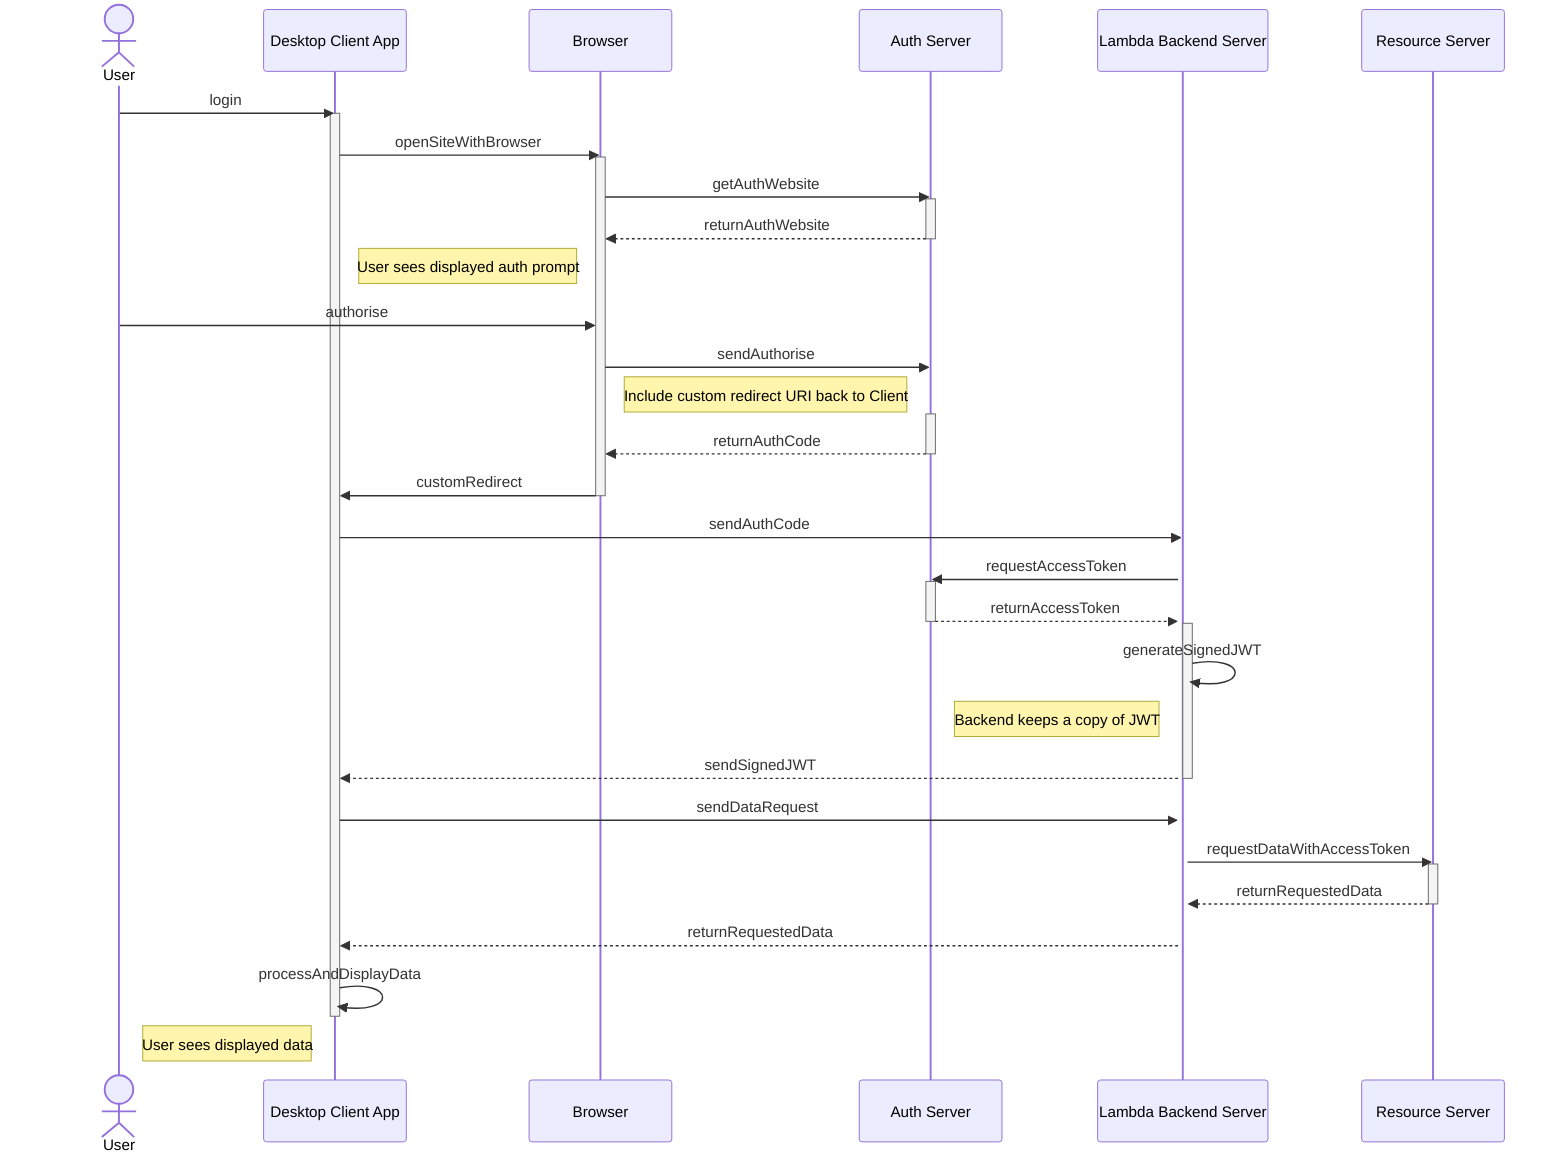 sequenceDiagram
    actor User as User
    participant Client as Desktop Client App
		participant Browser as Browser
    participant Auth as Auth Server
    participant Backend as Lambda Backend Server
    participant Resource as Resource Server

    User->>Client: login
		activate Client
		Client->>Browser: openSiteWithBrowser
		activate Browser
		Browser->>Auth: getAuthWebsite
		activate Auth
		Auth-->>Browser: returnAuthWebsite
		deactivate Auth
		Note left of Browser: User sees displayed auth prompt
		User->>Browser: authorise
		Browser->>Auth: sendAuthorise
		Note right of Browser: Include custom redirect URI back to Client
		activate Auth
		Auth-->>Browser: returnAuthCode
		deactivate Auth
		Browser->>Client: customRedirect
		deactivate Browser
		Client->>Backend: sendAuthCode
		activate Backend
		Backend->>Auth: requestAccessToken
		activate Auth
		Auth-->>Backend: returnAccessToken
		deactivate Auth
		activate Backend
		Backend->>Backend: generateSignedJWT
		Note left of Backend: Backend keeps a copy of JWT
		Backend-->>Client: sendSignedJWT
		deactivate Backend
		Client->>Backend: sendDataRequest
		Backend->>Resource: requestDataWithAccessToken
		activate Resource
		Resource-->>Backend: returnRequestedData
		deactivate Resource
		Backend-->>Client: returnRequestedData
		Client->>Client: processAndDisplayData
		deactivate Client
		Note left of Client: User sees displayed data